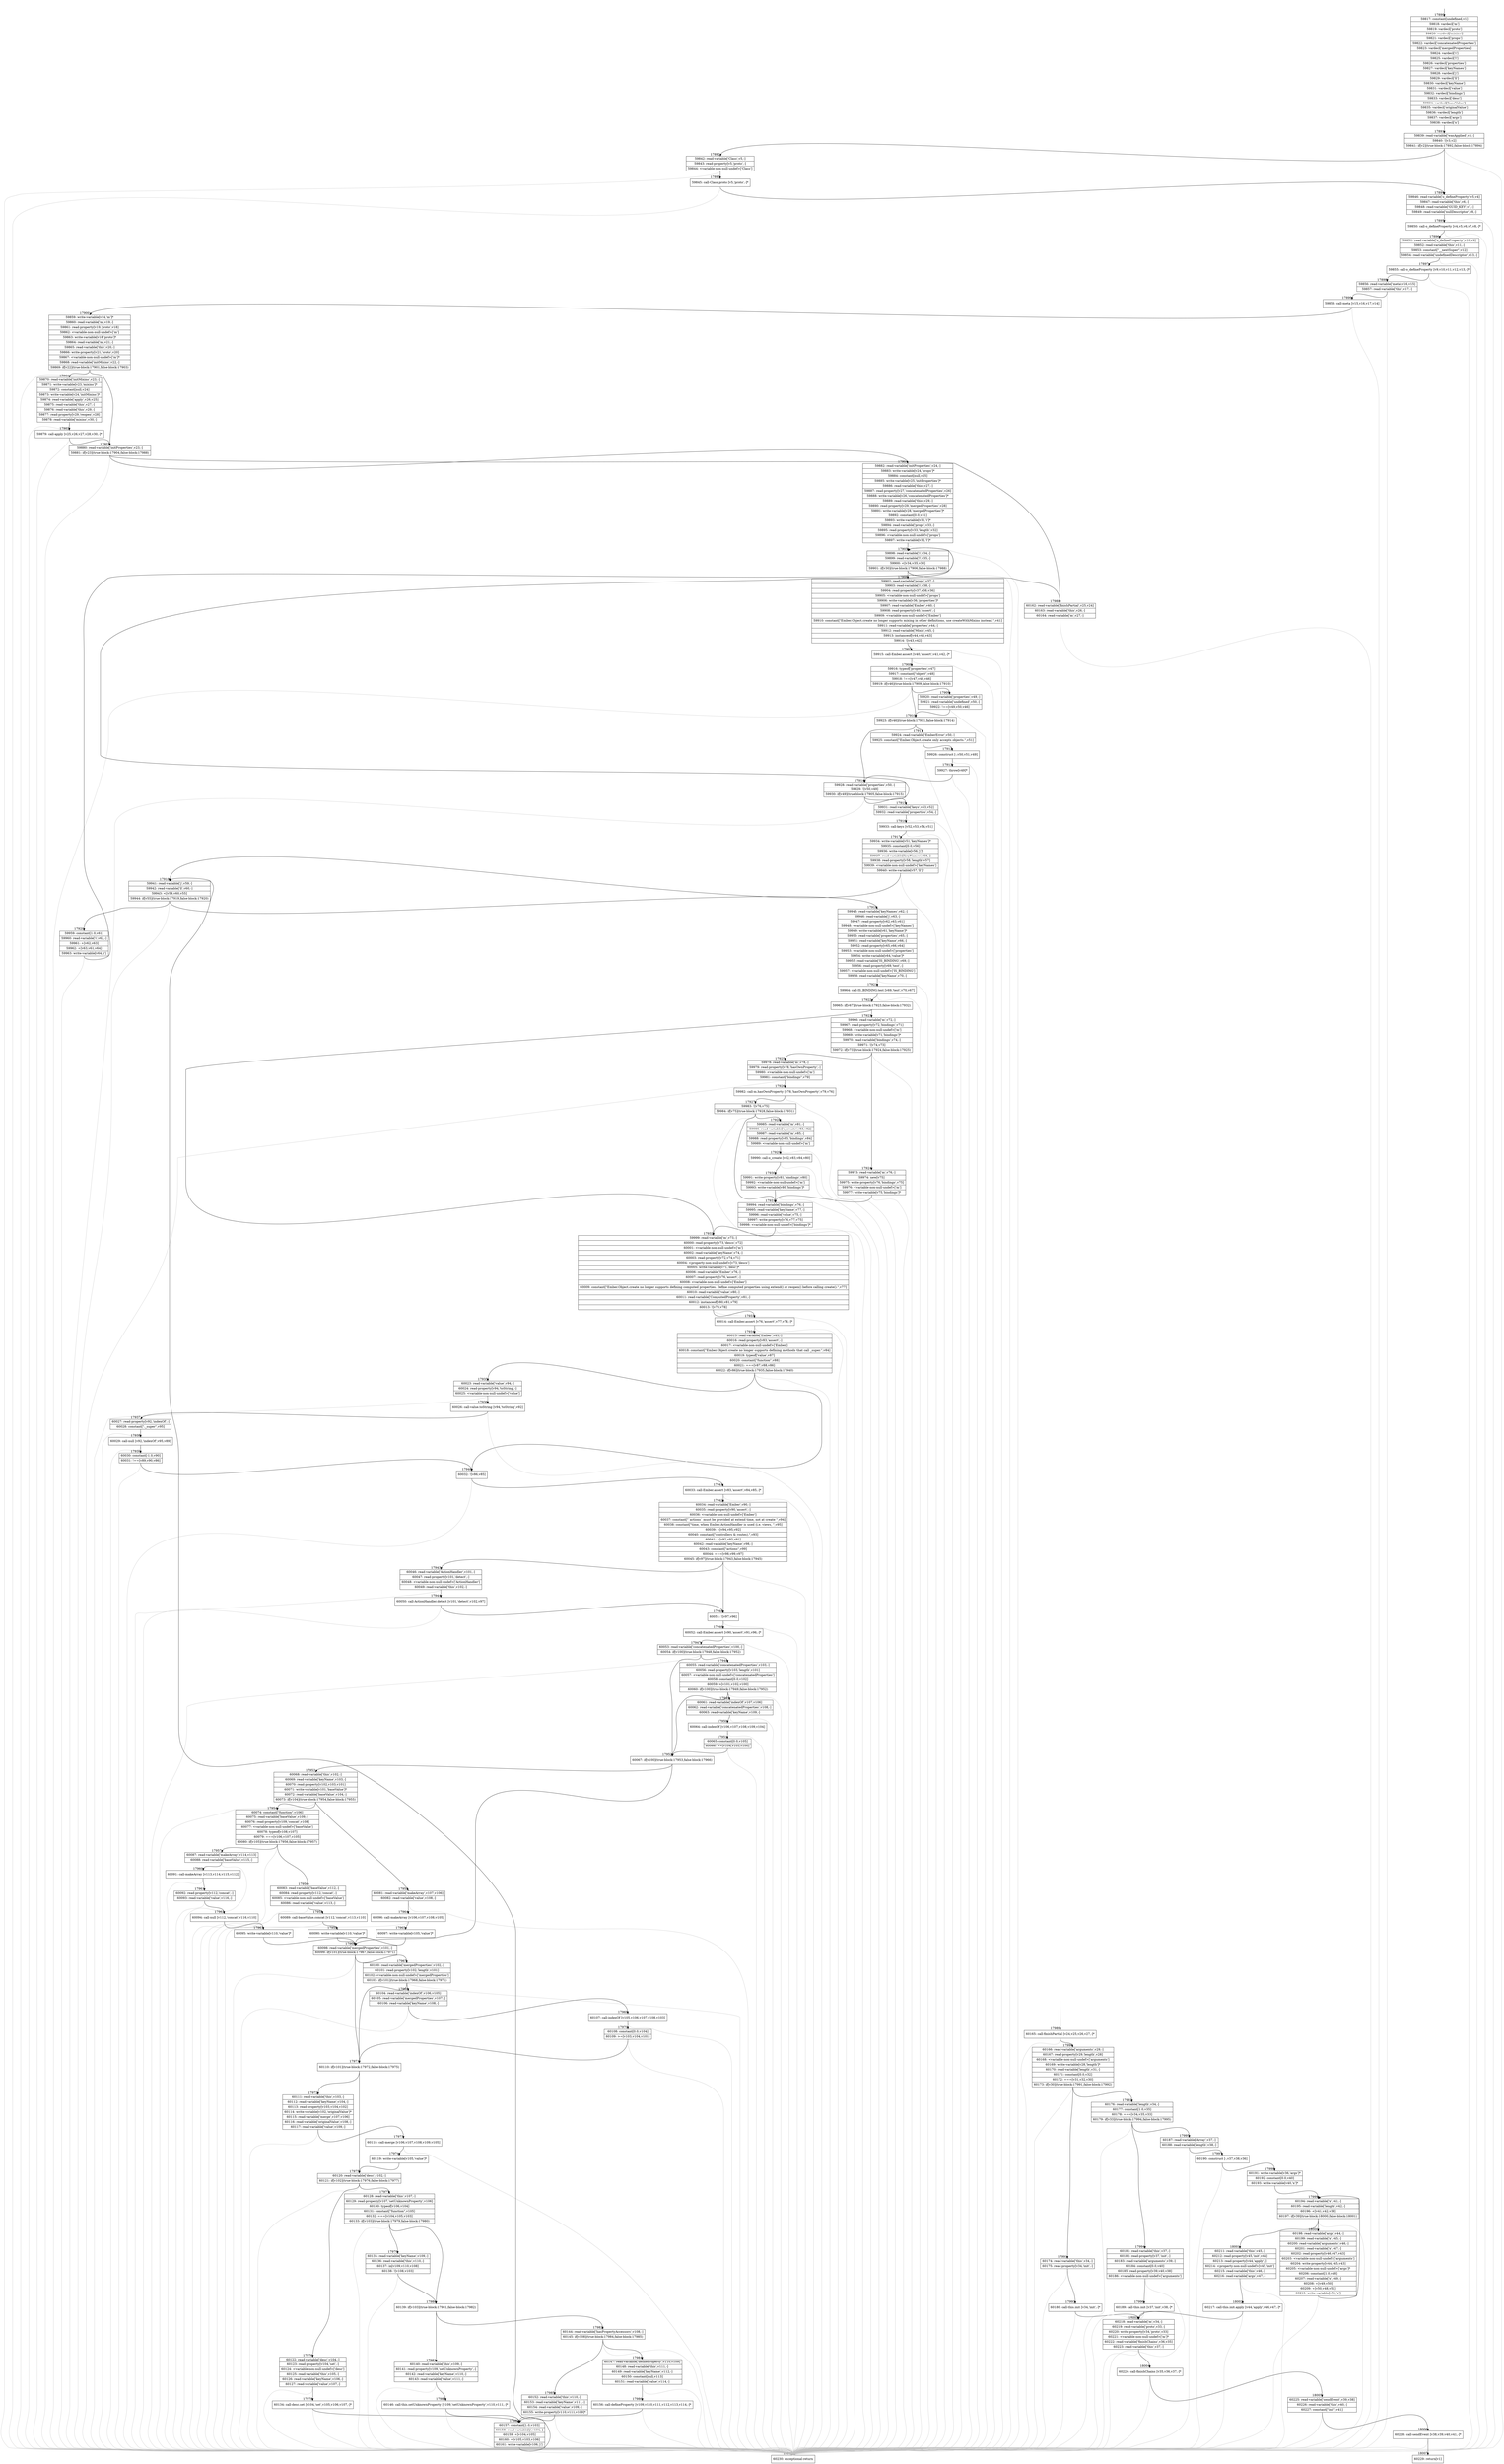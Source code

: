 digraph {
rankdir="TD"
BB_entry1545[shape=none,label=""];
BB_entry1545 -> BB17890 [tailport=s, headport=n, headlabel="    17890"]
BB17890 [shape=record label="{59817: constant[undefined,v1]|59818: vardecl['m']|59819: vardecl['proto']|59820: vardecl['mixins']|59821: vardecl['props']|59822: vardecl['concatenatedProperties']|59823: vardecl['mergedProperties']|59824: vardecl['i']|59825: vardecl['l']|59826: vardecl['properties']|59827: vardecl['keyNames']|59828: vardecl['j']|59829: vardecl['ll']|59830: vardecl['keyName']|59831: vardecl['value']|59832: vardecl['bindings']|59833: vardecl['desc']|59834: vardecl['baseValue']|59835: vardecl['originalValue']|59836: vardecl['length']|59837: vardecl['args']|59838: vardecl['x']}" ] 
BB17890 -> BB17891 [tailport=s, headport=n, headlabel="      17891"]
BB17891 [shape=record label="{59839: read-variable['wasApplied',v3,-]|59840: ![v3,v2]|59841: if[v2](true-block:17892,false-block:17894)}" ] 
BB17891 -> BB17892 [tailport=s, headport=n, headlabel="      17892"]
BB17891 -> BB17894 [tailport=s, headport=n, headlabel="      17894"]
BB17891 -> BB18008 [tailport=s, headport=n, color=gray, headlabel="      18008"]
BB17892 [shape=record label="{59842: read-variable['Class',v5,-]|59843: read-property[v5,'proto',-]|59844: \<variable-non-null-undef\>['Class']}" ] 
BB17892 -> BB17893 [tailport=s, headport=n, headlabel="      17893"]
BB17892 -> BB18008 [tailport=s, headport=n, color=gray]
BB17893 [shape=record label="{59845: call-Class.proto [v5,'proto',-]*}" ] 
BB17893 -> BB17894 [tailport=s, headport=n]
BB17893 -> BB18008 [tailport=s, headport=n, color=gray]
BB17894 [shape=record label="{59846: read-variable['o_defineProperty',v5,v4]|59847: read-variable['this',v6,-]|59848: read-variable['GUID_KEY',v7,-]|59849: read-variable['nullDescriptor',v8,-]}" ] 
BB17894 -> BB17895 [tailport=s, headport=n, headlabel="      17895"]
BB17894 -> BB18008 [tailport=s, headport=n, color=gray]
BB17895 [shape=record label="{59850: call-o_defineProperty [v4,v5,v6,v7,v8,-]*}" ] 
BB17895 -> BB17896 [tailport=s, headport=n, headlabel="      17896"]
BB17895 -> BB18008 [tailport=s, headport=n, color=gray]
BB17896 [shape=record label="{59851: read-variable['o_defineProperty',v10,v9]|59852: read-variable['this',v11,-]|59853: constant[\"__nextSuper\",v12]|59854: read-variable['undefinedDescriptor',v13,-]}" ] 
BB17896 -> BB17897 [tailport=s, headport=n, headlabel="      17897"]
BB17896 -> BB18008 [tailport=s, headport=n, color=gray]
BB17897 [shape=record label="{59855: call-o_defineProperty [v9,v10,v11,v12,v13,-]*}" ] 
BB17897 -> BB17898 [tailport=s, headport=n, headlabel="      17898"]
BB17897 -> BB18008 [tailport=s, headport=n, color=gray]
BB17898 [shape=record label="{59856: read-variable['meta',v16,v15]|59857: read-variable['this',v17,-]}" ] 
BB17898 -> BB17899 [tailport=s, headport=n, headlabel="      17899"]
BB17898 -> BB18008 [tailport=s, headport=n, color=gray]
BB17899 [shape=record label="{59858: call-meta [v15,v16,v17,v14]}" ] 
BB17899 -> BB17900 [tailport=s, headport=n, headlabel="      17900"]
BB17899 -> BB18008 [tailport=s, headport=n, color=gray]
BB17900 [shape=record label="{59859: write-variable[v14,'m']*|59860: read-variable['m',v19,-]|59861: read-property[v19,'proto',v18]|59862: \<variable-non-null-undef\>['m']|59863: write-variable[v18,'proto']*|59864: read-variable['m',v21,-]|59865: read-variable['this',v20,-]|59866: write-property[v21,'proto',v20]|59867: \<variable-non-null-undef\>['m']*|59868: read-variable['initMixins',v22,-]|59869: if[v22](true-block:17901,false-block:17903)}" ] 
BB17900 -> BB17901 [tailport=s, headport=n, headlabel="      17901"]
BB17900 -> BB17903 [tailport=s, headport=n, headlabel="      17903"]
BB17900 -> BB18008 [tailport=s, headport=n, color=gray]
BB17901 [shape=record label="{59870: read-variable['initMixins',v23,-]|59871: write-variable[v23,'mixins']*|59872: constant[null,v24]|59873: write-variable[v24,'initMixins']*|59874: read-variable['apply',v26,v25]|59875: read-variable['this',v27,-]|59876: read-variable['this',v29,-]|59877: read-property[v29,'reopen',v28]|59878: read-variable['mixins',v30,-]}" ] 
BB17901 -> BB17902 [tailport=s, headport=n, headlabel="      17902"]
BB17901 -> BB18008 [tailport=s, headport=n, color=gray]
BB17902 [shape=record label="{59879: call-apply [v25,v26,v27,v28,v30,-]*}" ] 
BB17902 -> BB17903 [tailport=s, headport=n]
BB17902 -> BB18008 [tailport=s, headport=n, color=gray]
BB17903 [shape=record label="{59880: read-variable['initProperties',v23,-]|59881: if[v23](true-block:17904,false-block:17988)}" ] 
BB17903 -> BB17904 [tailport=s, headport=n, headlabel="      17904"]
BB17903 -> BB17988 [tailport=s, headport=n, headlabel="      17988"]
BB17903 -> BB18008 [tailport=s, headport=n, color=gray]
BB17904 [shape=record label="{59882: read-variable['initProperties',v24,-]|59883: write-variable[v24,'props']*|59884: constant[null,v25]|59885: write-variable[v25,'initProperties']*|59886: read-variable['this',v27,-]|59887: read-property[v27,'concatenatedProperties',v26]|59888: write-variable[v26,'concatenatedProperties']*|59889: read-variable['this',v29,-]|59890: read-property[v29,'mergedProperties',v28]|59891: write-variable[v28,'mergedProperties']*|59892: constant[0.0,v31]|59893: write-variable[v31,'i']*|59894: read-variable['props',v33,-]|59895: read-property[v33,'length',v32]|59896: \<variable-non-null-undef\>['props']|59897: write-variable[v32,'l']*}" ] 
BB17904 -> BB17905 [tailport=s, headport=n, headlabel="      17905"]
BB17904 -> BB18008 [tailport=s, headport=n, color=gray]
BB17905 [shape=record label="{59898: read-variable['i',v34,-]|59899: read-variable['l',v35,-]|59900: \<[v34,v35,v30]|59901: if[v30](true-block:17906,false-block:17988)}" ] 
BB17905 -> BB17906 [tailport=s, headport=n, headlabel="      17906"]
BB17905 -> BB17988 [tailport=s, headport=n]
BB17905 -> BB18008 [tailport=s, headport=n, color=gray]
BB17906 [shape=record label="{59902: read-variable['props',v37,-]|59903: read-variable['i',v38,-]|59904: read-property[v37,v38,v36]|59905: \<variable-non-null-undef\>['props']|59906: write-variable[v36,'properties']*|59907: read-variable['Ember',v40,-]|59908: read-property[v40,'assert',-]|59909: \<variable-non-null-undef\>['Ember']|59910: constant[\"Ember.Object.create no longer supports mixing in other definitions, use createWithMixins instead.\",v41]|59911: read-variable['properties',v44,-]|59912: read-variable['Mixin',v45,-]|59913: instanceof[v44,v45,v43]|59914: ![v43,v42]}" ] 
BB17906 -> BB17907 [tailport=s, headport=n, headlabel="      17907"]
BB17906 -> BB18008 [tailport=s, headport=n, color=gray]
BB17907 [shape=record label="{59915: call-Ember.assert [v40,'assert',v41,v42,-]*}" ] 
BB17907 -> BB17908 [tailport=s, headport=n, headlabel="      17908"]
BB17907 -> BB18008 [tailport=s, headport=n, color=gray]
BB17908 [shape=record label="{59916: typeof['properties',v47]|59917: constant[\"object\",v48]|59918: !==[v47,v48,v46]|59919: if[v46](true-block:17909,false-block:17910)}" ] 
BB17908 -> BB17910 [tailport=s, headport=n, headlabel="      17910"]
BB17908 -> BB17909 [tailport=s, headport=n, headlabel="      17909"]
BB17908 -> BB18008 [tailport=s, headport=n, color=gray]
BB17909 [shape=record label="{59920: read-variable['properties',v49,-]|59921: read-variable['undefined',v50,-]|59922: !==[v49,v50,v46]}" ] 
BB17909 -> BB17910 [tailport=s, headport=n]
BB17909 -> BB18008 [tailport=s, headport=n, color=gray]
BB17910 [shape=record label="{59923: if[v46](true-block:17911,false-block:17914)}" ] 
BB17910 -> BB17911 [tailport=s, headport=n, headlabel="      17911"]
BB17910 -> BB17914 [tailport=s, headport=n, headlabel="      17914"]
BB17911 [shape=record label="{59924: read-variable['EmberError',v50,-]|59925: constant[\"Ember.Object.create only accepts objects.\",v51]}" ] 
BB17911 -> BB17912 [tailport=s, headport=n, headlabel="      17912"]
BB17911 -> BB18008 [tailport=s, headport=n, color=gray]
BB17912 [shape=record label="{59926: construct [-,v50,v51,v49]}" ] 
BB17912 -> BB17913 [tailport=s, headport=n, headlabel="      17913"]
BB17912 -> BB18008 [tailport=s, headport=n, color=gray]
BB17913 [shape=record label="{59927: throw[v49]*}" ] 
BB17913 -> BB17914 [tailport=s, headport=n]
BB17913 -> BB18008 [tailport=s, headport=n, color=gray]
BB17914 [shape=record label="{59928: read-variable['properties',v50,-]|59929: ![v50,v49]|59930: if[v49](true-block:17905,false-block:17915)}" ] 
BB17914 -> BB17905 [tailport=s, headport=n]
BB17914 -> BB17915 [tailport=s, headport=n, headlabel="      17915"]
BB17914 -> BB18008 [tailport=s, headport=n, color=gray]
BB17915 [shape=record label="{59931: read-variable['keys',v53,v52]|59932: read-variable['properties',v54,-]}" ] 
BB17915 -> BB17916 [tailport=s, headport=n, headlabel="      17916"]
BB17915 -> BB18008 [tailport=s, headport=n, color=gray]
BB17916 [shape=record label="{59933: call-keys [v52,v53,v54,v51]}" ] 
BB17916 -> BB17917 [tailport=s, headport=n, headlabel="      17917"]
BB17916 -> BB18008 [tailport=s, headport=n, color=gray]
BB17917 [shape=record label="{59934: write-variable[v51,'keyNames']*|59935: constant[0.0,v56]|59936: write-variable[v56,'j']*|59937: read-variable['keyNames',v58,-]|59938: read-property[v58,'length',v57]|59939: \<variable-non-null-undef\>['keyNames']|59940: write-variable[v57,'ll']*}" ] 
BB17917 -> BB17918 [tailport=s, headport=n, headlabel="      17918"]
BB17917 -> BB18008 [tailport=s, headport=n, color=gray]
BB17918 [shape=record label="{59941: read-variable['j',v59,-]|59942: read-variable['ll',v60,-]|59943: \<[v59,v60,v55]|59944: if[v55](true-block:17919,false-block:17920)}" ] 
BB17918 -> BB17919 [tailport=s, headport=n, headlabel="      17919"]
BB17918 -> BB17920 [tailport=s, headport=n, headlabel="      17920"]
BB17918 -> BB18008 [tailport=s, headport=n, color=gray]
BB17919 [shape=record label="{59945: read-variable['keyNames',v62,-]|59946: read-variable['j',v63,-]|59947: read-property[v62,v63,v61]|59948: \<variable-non-null-undef\>['keyNames']|59949: write-variable[v61,'keyName']*|59950: read-variable['properties',v65,-]|59951: read-variable['keyName',v66,-]|59952: read-property[v65,v66,v64]|59953: \<variable-non-null-undef\>['properties']|59954: write-variable[v64,'value']*|59955: read-variable['IS_BINDING',v69,-]|59956: read-property[v69,'test',-]|59957: \<variable-non-null-undef\>['IS_BINDING']|59958: read-variable['keyName',v70,-]}" ] 
BB17919 -> BB17921 [tailport=s, headport=n, headlabel="      17921"]
BB17919 -> BB18008 [tailport=s, headport=n, color=gray]
BB17920 [shape=record label="{59959: constant[1.0,v61]|59960: read-variable['i',v62,-]|59961: +[v62,v63]|59962: +[v63,v61,v64]|59963: write-variable[v64,'i']}" ] 
BB17920 -> BB17905 [tailport=s, headport=n]
BB17920 -> BB18008 [tailport=s, headport=n, color=gray]
BB17921 [shape=record label="{59964: call-IS_BINDING.test [v69,'test',v70,v67]}" ] 
BB17921 -> BB17922 [tailport=s, headport=n, headlabel="      17922"]
BB17921 -> BB18008 [tailport=s, headport=n, color=gray]
BB17922 [shape=record label="{59965: if[v67](true-block:17923,false-block:17932)}" ] 
BB17922 -> BB17923 [tailport=s, headport=n, headlabel="      17923"]
BB17922 -> BB17932 [tailport=s, headport=n, headlabel="      17932"]
BB17923 [shape=record label="{59966: read-variable['m',v72,-]|59967: read-property[v72,'bindings',v71]|59968: \<variable-non-null-undef\>['m']|59969: write-variable[v71,'bindings']*|59970: read-variable['bindings',v74,-]|59971: ![v74,v73]|59972: if[v73](true-block:17924,false-block:17925)}" ] 
BB17923 -> BB17924 [tailport=s, headport=n, headlabel="      17924"]
BB17923 -> BB17925 [tailport=s, headport=n, headlabel="      17925"]
BB17923 -> BB18008 [tailport=s, headport=n, color=gray]
BB17924 [shape=record label="{59973: read-variable['m',v76,-]|59974: new[v75]|59975: write-property[v76,'bindings',v75]|59976: \<variable-non-null-undef\>['m']|59977: write-variable[v75,'bindings']*}" ] 
BB17924 -> BB17931 [tailport=s, headport=n, headlabel="      17931"]
BB17924 -> BB18008 [tailport=s, headport=n, color=gray]
BB17925 [shape=record label="{59978: read-variable['m',v78,-]|59979: read-property[v78,'hasOwnProperty',-]|59980: \<variable-non-null-undef\>['m']|59981: constant[\"bindings\",v79]}" ] 
BB17925 -> BB17926 [tailport=s, headport=n, headlabel="      17926"]
BB17925 -> BB18008 [tailport=s, headport=n, color=gray]
BB17926 [shape=record label="{59982: call-m.hasOwnProperty [v78,'hasOwnProperty',v79,v76]}" ] 
BB17926 -> BB17927 [tailport=s, headport=n, headlabel="      17927"]
BB17926 -> BB18008 [tailport=s, headport=n, color=gray]
BB17927 [shape=record label="{59983: ![v76,v75]|59984: if[v75](true-block:17928,false-block:17931)}" ] 
BB17927 -> BB17928 [tailport=s, headport=n, headlabel="      17928"]
BB17927 -> BB17931 [tailport=s, headport=n]
BB17927 -> BB18008 [tailport=s, headport=n, color=gray]
BB17928 [shape=record label="{59985: read-variable['m',v81,-]|59986: read-variable['o_create',v83,v82]|59987: read-variable['m',v85,-]|59988: read-property[v85,'bindings',v84]|59989: \<variable-non-null-undef\>['m']}" ] 
BB17928 -> BB17929 [tailport=s, headport=n, headlabel="      17929"]
BB17928 -> BB18008 [tailport=s, headport=n, color=gray]
BB17929 [shape=record label="{59990: call-o_create [v82,v83,v84,v80]}" ] 
BB17929 -> BB17930 [tailport=s, headport=n, headlabel="      17930"]
BB17929 -> BB18008 [tailport=s, headport=n, color=gray]
BB17930 [shape=record label="{59991: write-property[v81,'bindings',v80]|59992: \<variable-non-null-undef\>['m']|59993: write-variable[v80,'bindings']*}" ] 
BB17930 -> BB17931 [tailport=s, headport=n]
BB17930 -> BB18008 [tailport=s, headport=n, color=gray]
BB17931 [shape=record label="{59994: read-variable['bindings',v76,-]|59995: read-variable['keyName',v77,-]|59996: read-variable['value',v75,-]|59997: write-property[v76,v77,v75]|59998: \<variable-non-null-undef\>['bindings']*}" ] 
BB17931 -> BB17932 [tailport=s, headport=n]
BB17931 -> BB18008 [tailport=s, headport=n, color=gray]
BB17932 [shape=record label="{59999: read-variable['m',v73,-]|60000: read-property[v73,'descs',v72]|60001: \<variable-non-null-undef\>['m']|60002: read-variable['keyName',v74,-]|60003: read-property[v72,v74,v71]|60004: \<property-non-null-undef\>[v73,'descs']|60005: write-variable[v71,'desc']*|60006: read-variable['Ember',v76,-]|60007: read-property[v76,'assert',-]|60008: \<variable-non-null-undef\>['Ember']|60009: constant[\"Ember.Object.create no longer supports defining computed properties. Define computed properties using extend() or reopen() before calling create().\",v77]|60010: read-variable['value',v80,-]|60011: read-variable['ComputedProperty',v81,-]|60012: instanceof[v80,v81,v79]|60013: ![v79,v78]}" ] 
BB17932 -> BB17933 [tailport=s, headport=n, headlabel="      17933"]
BB17932 -> BB18008 [tailport=s, headport=n, color=gray]
BB17933 [shape=record label="{60014: call-Ember.assert [v76,'assert',v77,v78,-]*}" ] 
BB17933 -> BB17934 [tailport=s, headport=n, headlabel="      17934"]
BB17933 -> BB18008 [tailport=s, headport=n, color=gray]
BB17934 [shape=record label="{60015: read-variable['Ember',v83,-]|60016: read-property[v83,'assert',-]|60017: \<variable-non-null-undef\>['Ember']|60018: constant[\"Ember.Object.create no longer supports defining methods that call _super.\",v84]|60019: typeof['value',v87]|60020: constant[\"function\",v88]|60021: ===[v87,v88,v86]|60022: if[v86](true-block:17935,false-block:17940)}" ] 
BB17934 -> BB17940 [tailport=s, headport=n, headlabel="      17940"]
BB17934 -> BB17935 [tailport=s, headport=n, headlabel="      17935"]
BB17934 -> BB18008 [tailport=s, headport=n, color=gray]
BB17935 [shape=record label="{60023: read-variable['value',v94,-]|60024: read-property[v94,'toString',-]|60025: \<variable-non-null-undef\>['value']}" ] 
BB17935 -> BB17936 [tailport=s, headport=n, headlabel="      17936"]
BB17935 -> BB18008 [tailport=s, headport=n, color=gray]
BB17936 [shape=record label="{60026: call-value.toString [v94,'toString',v92]}" ] 
BB17936 -> BB17937 [tailport=s, headport=n, headlabel="      17937"]
BB17936 -> BB18008 [tailport=s, headport=n, color=gray]
BB17937 [shape=record label="{60027: read-property[v92,'indexOf',-]|60028: constant[\"._super\",v95]}" ] 
BB17937 -> BB17938 [tailport=s, headport=n, headlabel="      17938"]
BB17937 -> BB18008 [tailport=s, headport=n, color=gray]
BB17938 [shape=record label="{60029: call-null [v92,'indexOf',v95,v89]}" ] 
BB17938 -> BB17939 [tailport=s, headport=n, headlabel="      17939"]
BB17938 -> BB18008 [tailport=s, headport=n, color=gray]
BB17939 [shape=record label="{60030: constant[-1.0,v90]|60031: !==[v89,v90,v86]}" ] 
BB17939 -> BB17940 [tailport=s, headport=n]
BB17939 -> BB18008 [tailport=s, headport=n, color=gray]
BB17940 [shape=record label="{60032: ![v86,v85]}" ] 
BB17940 -> BB17941 [tailport=s, headport=n, headlabel="      17941"]
BB17940 -> BB18008 [tailport=s, headport=n, color=gray]
BB17941 [shape=record label="{60033: call-Ember.assert [v83,'assert',v84,v85,-]*}" ] 
BB17941 -> BB17942 [tailport=s, headport=n, headlabel="      17942"]
BB17941 -> BB18008 [tailport=s, headport=n, color=gray]
BB17942 [shape=record label="{60034: read-variable['Ember',v90,-]|60035: read-property[v90,'assert',-]|60036: \<variable-non-null-undef\>['Ember']|60037: constant[\"`actions` must be provided at extend time, not at create \",v94]|60038: constant[\"time, when Ember.ActionHandler is used (i.e. views, \",v95]|60039: +[v94,v95,v92]|60040: constant[\"controllers & routes).\",v93]|60041: +[v92,v93,v91]|60042: read-variable['keyName',v98,-]|60043: constant[\"actions\",v99]|60044: ===[v98,v99,v97]|60045: if[v97](true-block:17943,false-block:17945)}" ] 
BB17942 -> BB17945 [tailport=s, headport=n, headlabel="      17945"]
BB17942 -> BB17943 [tailport=s, headport=n, headlabel="      17943"]
BB17942 -> BB18008 [tailport=s, headport=n, color=gray]
BB17943 [shape=record label="{60046: read-variable['ActionHandler',v101,-]|60047: read-property[v101,'detect',-]|60048: \<variable-non-null-undef\>['ActionHandler']|60049: read-variable['this',v102,-]}" ] 
BB17943 -> BB17944 [tailport=s, headport=n, headlabel="      17944"]
BB17943 -> BB18008 [tailport=s, headport=n, color=gray]
BB17944 [shape=record label="{60050: call-ActionHandler.detect [v101,'detect',v102,v97]}" ] 
BB17944 -> BB17945 [tailport=s, headport=n]
BB17944 -> BB18008 [tailport=s, headport=n, color=gray]
BB17945 [shape=record label="{60051: ![v97,v96]}" ] 
BB17945 -> BB17946 [tailport=s, headport=n, headlabel="      17946"]
BB17945 -> BB18008 [tailport=s, headport=n, color=gray]
BB17946 [shape=record label="{60052: call-Ember.assert [v90,'assert',v91,v96,-]*}" ] 
BB17946 -> BB17947 [tailport=s, headport=n, headlabel="      17947"]
BB17946 -> BB18008 [tailport=s, headport=n, color=gray]
BB17947 [shape=record label="{60053: read-variable['concatenatedProperties',v100,-]|60054: if[v100](true-block:17948,false-block:17952)}" ] 
BB17947 -> BB17952 [tailport=s, headport=n, headlabel="      17952"]
BB17947 -> BB17948 [tailport=s, headport=n, headlabel="      17948"]
BB17947 -> BB18008 [tailport=s, headport=n, color=gray]
BB17948 [shape=record label="{60055: read-variable['concatenatedProperties',v103,-]|60056: read-property[v103,'length',v101]|60057: \<variable-non-null-undef\>['concatenatedProperties']|60058: constant[0.0,v102]|60059: \>[v101,v102,v100]|60060: if[v100](true-block:17949,false-block:17952)}" ] 
BB17948 -> BB17952 [tailport=s, headport=n]
BB17948 -> BB17949 [tailport=s, headport=n, headlabel="      17949"]
BB17948 -> BB18008 [tailport=s, headport=n, color=gray]
BB17949 [shape=record label="{60061: read-variable['indexOf',v107,v106]|60062: read-variable['concatenatedProperties',v108,-]|60063: read-variable['keyName',v109,-]}" ] 
BB17949 -> BB17950 [tailport=s, headport=n, headlabel="      17950"]
BB17949 -> BB18008 [tailport=s, headport=n, color=gray]
BB17950 [shape=record label="{60064: call-indexOf [v106,v107,v108,v109,v104]}" ] 
BB17950 -> BB17951 [tailport=s, headport=n, headlabel="      17951"]
BB17950 -> BB18008 [tailport=s, headport=n, color=gray]
BB17951 [shape=record label="{60065: constant[0.0,v105]|60066: \>=[v104,v105,v100]}" ] 
BB17951 -> BB17952 [tailport=s, headport=n]
BB17951 -> BB18008 [tailport=s, headport=n, color=gray]
BB17952 [shape=record label="{60067: if[v100](true-block:17953,false-block:17966)}" ] 
BB17952 -> BB17953 [tailport=s, headport=n, headlabel="      17953"]
BB17952 -> BB17966 [tailport=s, headport=n, headlabel="      17966"]
BB17953 [shape=record label="{60068: read-variable['this',v102,-]|60069: read-variable['keyName',v103,-]|60070: read-property[v102,v103,v101]|60071: write-variable[v101,'baseValue']*|60072: read-variable['baseValue',v104,-]|60073: if[v104](true-block:17954,false-block:17955)}" ] 
BB17953 -> BB17954 [tailport=s, headport=n, headlabel="      17954"]
BB17953 -> BB17955 [tailport=s, headport=n, headlabel="      17955"]
BB17953 -> BB18008 [tailport=s, headport=n, color=gray]
BB17954 [shape=record label="{60074: constant[\"function\",v106]|60075: read-variable['baseValue',v109,-]|60076: read-property[v109,'concat',v108]|60077: \<variable-non-null-undef\>['baseValue']|60078: typeof[v108,v107]|60079: ===[v106,v107,v105]|60080: if[v105](true-block:17956,false-block:17957)}" ] 
BB17954 -> BB17956 [tailport=s, headport=n, headlabel="      17956"]
BB17954 -> BB17957 [tailport=s, headport=n, headlabel="      17957"]
BB17954 -> BB18008 [tailport=s, headport=n, color=gray]
BB17955 [shape=record label="{60081: read-variable['makeArray',v107,v106]|60082: read-variable['value',v108,-]}" ] 
BB17955 -> BB17964 [tailport=s, headport=n, headlabel="      17964"]
BB17955 -> BB18008 [tailport=s, headport=n, color=gray]
BB17956 [shape=record label="{60083: read-variable['baseValue',v112,-]|60084: read-property[v112,'concat',-]|60085: \<variable-non-null-undef\>['baseValue']|60086: read-variable['value',v113,-]}" ] 
BB17956 -> BB17958 [tailport=s, headport=n, headlabel="      17958"]
BB17956 -> BB18008 [tailport=s, headport=n, color=gray]
BB17957 [shape=record label="{60087: read-variable['makeArray',v114,v113]|60088: read-variable['baseValue',v115,-]}" ] 
BB17957 -> BB17960 [tailport=s, headport=n, headlabel="      17960"]
BB17957 -> BB18008 [tailport=s, headport=n, color=gray]
BB17958 [shape=record label="{60089: call-baseValue.concat [v112,'concat',v113,v110]}" ] 
BB17958 -> BB17959 [tailport=s, headport=n, headlabel="      17959"]
BB17958 -> BB18008 [tailport=s, headport=n, color=gray]
BB17959 [shape=record label="{60090: write-variable[v110,'value']*}" ] 
BB17959 -> BB17966 [tailport=s, headport=n]
BB17960 [shape=record label="{60091: call-makeArray [v113,v114,v115,v112]}" ] 
BB17960 -> BB17961 [tailport=s, headport=n, headlabel="      17961"]
BB17960 -> BB18008 [tailport=s, headport=n, color=gray]
BB17961 [shape=record label="{60092: read-property[v112,'concat',-]|60093: read-variable['value',v116,-]}" ] 
BB17961 -> BB17962 [tailport=s, headport=n, headlabel="      17962"]
BB17961 -> BB18008 [tailport=s, headport=n, color=gray]
BB17962 [shape=record label="{60094: call-null [v112,'concat',v116,v110]}" ] 
BB17962 -> BB17963 [tailport=s, headport=n, headlabel="      17963"]
BB17962 -> BB18008 [tailport=s, headport=n, color=gray]
BB17963 [shape=record label="{60095: write-variable[v110,'value']*}" ] 
BB17963 -> BB17966 [tailport=s, headport=n]
BB17964 [shape=record label="{60096: call-makeArray [v106,v107,v108,v105]}" ] 
BB17964 -> BB17965 [tailport=s, headport=n, headlabel="      17965"]
BB17964 -> BB18008 [tailport=s, headport=n, color=gray]
BB17965 [shape=record label="{60097: write-variable[v105,'value']*}" ] 
BB17965 -> BB17966 [tailport=s, headport=n]
BB17966 [shape=record label="{60098: read-variable['mergedProperties',v101,-]|60099: if[v101](true-block:17967,false-block:17971)}" ] 
BB17966 -> BB17971 [tailport=s, headport=n, headlabel="      17971"]
BB17966 -> BB17967 [tailport=s, headport=n, headlabel="      17967"]
BB17966 -> BB18008 [tailport=s, headport=n, color=gray]
BB17967 [shape=record label="{60100: read-variable['mergedProperties',v102,-]|60101: read-property[v102,'length',v101]|60102: \<variable-non-null-undef\>['mergedProperties']|60103: if[v101](true-block:17968,false-block:17971)}" ] 
BB17967 -> BB17971 [tailport=s, headport=n]
BB17967 -> BB17968 [tailport=s, headport=n, headlabel="      17968"]
BB17967 -> BB18008 [tailport=s, headport=n, color=gray]
BB17968 [shape=record label="{60104: read-variable['indexOf',v106,v105]|60105: read-variable['mergedProperties',v107,-]|60106: read-variable['keyName',v108,-]}" ] 
BB17968 -> BB17969 [tailport=s, headport=n, headlabel="      17969"]
BB17968 -> BB18008 [tailport=s, headport=n, color=gray]
BB17969 [shape=record label="{60107: call-indexOf [v105,v106,v107,v108,v103]}" ] 
BB17969 -> BB17970 [tailport=s, headport=n, headlabel="      17970"]
BB17969 -> BB18008 [tailport=s, headport=n, color=gray]
BB17970 [shape=record label="{60108: constant[0.0,v104]|60109: \>=[v103,v104,v101]}" ] 
BB17970 -> BB17971 [tailport=s, headport=n]
BB17970 -> BB18008 [tailport=s, headport=n, color=gray]
BB17971 [shape=record label="{60110: if[v101](true-block:17972,false-block:17975)}" ] 
BB17971 -> BB17972 [tailport=s, headport=n, headlabel="      17972"]
BB17971 -> BB17975 [tailport=s, headport=n, headlabel="      17975"]
BB17972 [shape=record label="{60111: read-variable['this',v103,-]|60112: read-variable['keyName',v104,-]|60113: read-property[v103,v104,v102]|60114: write-variable[v102,'originalValue']*|60115: read-variable['merge',v107,v106]|60116: read-variable['originalValue',v108,-]|60117: read-variable['value',v109,-]}" ] 
BB17972 -> BB17973 [tailport=s, headport=n, headlabel="      17973"]
BB17972 -> BB18008 [tailport=s, headport=n, color=gray]
BB17973 [shape=record label="{60118: call-merge [v106,v107,v108,v109,v105]}" ] 
BB17973 -> BB17974 [tailport=s, headport=n, headlabel="      17974"]
BB17973 -> BB18008 [tailport=s, headport=n, color=gray]
BB17974 [shape=record label="{60119: write-variable[v105,'value']*}" ] 
BB17974 -> BB17975 [tailport=s, headport=n]
BB17975 [shape=record label="{60120: read-variable['desc',v102,-]|60121: if[v102](true-block:17976,false-block:17977)}" ] 
BB17975 -> BB17976 [tailport=s, headport=n, headlabel="      17976"]
BB17975 -> BB17977 [tailport=s, headport=n, headlabel="      17977"]
BB17975 -> BB18008 [tailport=s, headport=n, color=gray]
BB17976 [shape=record label="{60122: read-variable['desc',v104,-]|60123: read-property[v104,'set',-]|60124: \<variable-non-null-undef\>['desc']|60125: read-variable['this',v105,-]|60126: read-variable['keyName',v106,-]|60127: read-variable['value',v107,-]}" ] 
BB17976 -> BB17978 [tailport=s, headport=n, headlabel="      17978"]
BB17976 -> BB18008 [tailport=s, headport=n, color=gray]
BB17977 [shape=record label="{60128: read-variable['this',v107,-]|60129: read-property[v107,'setUnknownProperty',v106]|60130: typeof[v106,v104]|60131: constant[\"function\",v105]|60132: ===[v104,v105,v103]|60133: if[v103](true-block:17979,false-block:17980)}" ] 
BB17977 -> BB17980 [tailport=s, headport=n, headlabel="      17980"]
BB17977 -> BB17979 [tailport=s, headport=n, headlabel="      17979"]
BB17977 -> BB18008 [tailport=s, headport=n, color=gray]
BB17978 [shape=record label="{60134: call-desc.set [v104,'set',v105,v106,v107,-]*}" ] 
BB17978 -> BB17987 [tailport=s, headport=n, headlabel="      17987"]
BB17978 -> BB18008 [tailport=s, headport=n, color=gray]
BB17979 [shape=record label="{60135: read-variable['keyName',v109,-]|60136: read-variable['this',v110,-]|60137: in[v109,v110,v108]|60138: ![v108,v103]}" ] 
BB17979 -> BB17980 [tailport=s, headport=n]
BB17979 -> BB18008 [tailport=s, headport=n, color=gray]
BB17980 [shape=record label="{60139: if[v103](true-block:17981,false-block:17982)}" ] 
BB17980 -> BB17981 [tailport=s, headport=n, headlabel="      17981"]
BB17980 -> BB17982 [tailport=s, headport=n, headlabel="      17982"]
BB17981 [shape=record label="{60140: read-variable['this',v109,-]|60141: read-property[v109,'setUnknownProperty',-]|60142: read-variable['keyName',v110,-]|60143: read-variable['value',v111,-]}" ] 
BB17981 -> BB17983 [tailport=s, headport=n, headlabel="      17983"]
BB17981 -> BB18008 [tailport=s, headport=n, color=gray]
BB17982 [shape=record label="{60144: read-variable['hasPropertyAccessors',v108,-]|60145: if[v108](true-block:17984,false-block:17985)}" ] 
BB17982 -> BB17984 [tailport=s, headport=n, headlabel="      17984"]
BB17982 -> BB17985 [tailport=s, headport=n, headlabel="      17985"]
BB17982 -> BB18008 [tailport=s, headport=n, color=gray]
BB17983 [shape=record label="{60146: call-this.setUnknownProperty [v109,'setUnknownProperty',v110,v111,-]*}" ] 
BB17983 -> BB17987 [tailport=s, headport=n]
BB17983 -> BB18008 [tailport=s, headport=n, color=gray]
BB17984 [shape=record label="{60147: read-variable['defineProperty',v110,v109]|60148: read-variable['this',v111,-]|60149: read-variable['keyName',v112,-]|60150: constant[null,v113]|60151: read-variable['value',v114,-]}" ] 
BB17984 -> BB17986 [tailport=s, headport=n, headlabel="      17986"]
BB17984 -> BB18008 [tailport=s, headport=n, color=gray]
BB17985 [shape=record label="{60152: read-variable['this',v110,-]|60153: read-variable['keyName',v111,-]|60154: read-variable['value',v109,-]|60155: write-property[v110,v111,v109]*}" ] 
BB17985 -> BB17987 [tailport=s, headport=n]
BB17985 -> BB18008 [tailport=s, headport=n, color=gray]
BB17986 [shape=record label="{60156: call-defineProperty [v109,v110,v111,v112,v113,v114,-]*}" ] 
BB17986 -> BB17987 [tailport=s, headport=n]
BB17986 -> BB18008 [tailport=s, headport=n, color=gray]
BB17987 [shape=record label="{60157: constant[1.0,v103]|60158: read-variable['j',v104,-]|60159: +[v104,v105]|60160: +[v105,v103,v106]|60161: write-variable[v106,'j']}" ] 
BB17987 -> BB17918 [tailport=s, headport=n]
BB17987 -> BB18008 [tailport=s, headport=n, color=gray]
BB17988 [shape=record label="{60162: read-variable['finishPartial',v25,v24]|60163: read-variable['this',v26,-]|60164: read-variable['m',v27,-]}" ] 
BB17988 -> BB17989 [tailport=s, headport=n, headlabel="      17989"]
BB17988 -> BB18008 [tailport=s, headport=n, color=gray]
BB17989 [shape=record label="{60165: call-finishPartial [v24,v25,v26,v27,-]*}" ] 
BB17989 -> BB17990 [tailport=s, headport=n, headlabel="      17990"]
BB17989 -> BB18008 [tailport=s, headport=n, color=gray]
BB17990 [shape=record label="{60166: read-variable['arguments',v29,-]|60167: read-property[v29,'length',v28]|60168: \<variable-non-null-undef\>['arguments']|60169: write-variable[v28,'length']*|60170: read-variable['length',v31,-]|60171: constant[0.0,v32]|60172: ===[v31,v32,v30]|60173: if[v30](true-block:17991,false-block:17992)}" ] 
BB17990 -> BB17991 [tailport=s, headport=n, headlabel="      17991"]
BB17990 -> BB17992 [tailport=s, headport=n, headlabel="      17992"]
BB17990 -> BB18008 [tailport=s, headport=n, color=gray]
BB17991 [shape=record label="{60174: read-variable['this',v34,-]|60175: read-property[v34,'init',-]}" ] 
BB17991 -> BB17993 [tailport=s, headport=n, headlabel="      17993"]
BB17991 -> BB18008 [tailport=s, headport=n, color=gray]
BB17992 [shape=record label="{60176: read-variable['length',v34,-]|60177: constant[1.0,v35]|60178: ===[v34,v35,v33]|60179: if[v33](true-block:17994,false-block:17995)}" ] 
BB17992 -> BB17994 [tailport=s, headport=n, headlabel="      17994"]
BB17992 -> BB17995 [tailport=s, headport=n, headlabel="      17995"]
BB17992 -> BB18008 [tailport=s, headport=n, color=gray]
BB17993 [shape=record label="{60180: call-this.init [v34,'init',-]*}" ] 
BB17993 -> BB18003 [tailport=s, headport=n, headlabel="      18003"]
BB17993 -> BB18008 [tailport=s, headport=n, color=gray]
BB17994 [shape=record label="{60181: read-variable['this',v37,-]|60182: read-property[v37,'init',-]|60183: read-variable['arguments',v39,-]|60184: constant[0.0,v40]|60185: read-property[v39,v40,v38]|60186: \<variable-non-null-undef\>['arguments']}" ] 
BB17994 -> BB17996 [tailport=s, headport=n, headlabel="      17996"]
BB17994 -> BB18008 [tailport=s, headport=n, color=gray]
BB17995 [shape=record label="{60187: read-variable['Array',v37,-]|60188: read-variable['length',v38,-]}" ] 
BB17995 -> BB17997 [tailport=s, headport=n, headlabel="      17997"]
BB17995 -> BB18008 [tailport=s, headport=n, color=gray]
BB17996 [shape=record label="{60189: call-this.init [v37,'init',v38,-]*}" ] 
BB17996 -> BB18003 [tailport=s, headport=n]
BB17996 -> BB18008 [tailport=s, headport=n, color=gray]
BB17997 [shape=record label="{60190: construct [-,v37,v38,v36]}" ] 
BB17997 -> BB17998 [tailport=s, headport=n, headlabel="      17998"]
BB17997 -> BB18008 [tailport=s, headport=n, color=gray]
BB17998 [shape=record label="{60191: write-variable[v36,'args']*|60192: constant[0.0,v40]|60193: write-variable[v40,'x']*}" ] 
BB17998 -> BB17999 [tailport=s, headport=n, headlabel="      17999"]
BB17999 [shape=record label="{60194: read-variable['x',v41,-]|60195: read-variable['length',v42,-]|60196: \<[v41,v42,v39]|60197: if[v39](true-block:18000,false-block:18001)}" ] 
BB17999 -> BB18000 [tailport=s, headport=n, headlabel="      18000"]
BB17999 -> BB18001 [tailport=s, headport=n, headlabel="      18001"]
BB17999 -> BB18008 [tailport=s, headport=n, color=gray]
BB18000 [shape=record label="{60198: read-variable['args',v44,-]|60199: read-variable['x',v45,-]|60200: read-variable['arguments',v46,-]|60201: read-variable['x',v47,-]|60202: read-property[v46,v47,v43]|60203: \<variable-non-null-undef\>['arguments']|60204: write-property[v44,v45,v43]|60205: \<variable-non-null-undef\>['args']*|60206: constant[1.0,v48]|60207: read-variable['x',v49,-]|60208: +[v49,v50]|60209: +[v50,v48,v51]|60210: write-variable[v51,'x']}" ] 
BB18000 -> BB17999 [tailport=s, headport=n]
BB18000 -> BB18008 [tailport=s, headport=n, color=gray]
BB18001 [shape=record label="{60211: read-variable['this',v45,-]|60212: read-property[v45,'init',v44]|60213: read-property[v44,'apply',-]|60214: \<property-non-null-undef\>[v45,'init']|60215: read-variable['this',v46,-]|60216: read-variable['args',v47,-]}" ] 
BB18001 -> BB18002 [tailport=s, headport=n, headlabel="      18002"]
BB18001 -> BB18008 [tailport=s, headport=n, color=gray]
BB18002 [shape=record label="{60217: call-this.init.apply [v44,'apply',v46,v47,-]*}" ] 
BB18002 -> BB18003 [tailport=s, headport=n]
BB18002 -> BB18008 [tailport=s, headport=n, color=gray]
BB18003 [shape=record label="{60218: read-variable['m',v34,-]|60219: read-variable['proto',v33,-]|60220: write-property[v34,'proto',v33]|60221: \<variable-non-null-undef\>['m']*|60222: read-variable['finishChains',v36,v35]|60223: read-variable['this',v37,-]}" ] 
BB18003 -> BB18004 [tailport=s, headport=n, headlabel="      18004"]
BB18003 -> BB18008 [tailport=s, headport=n, color=gray]
BB18004 [shape=record label="{60224: call-finishChains [v35,v36,v37,-]*}" ] 
BB18004 -> BB18005 [tailport=s, headport=n, headlabel="      18005"]
BB18004 -> BB18008 [tailport=s, headport=n, color=gray]
BB18005 [shape=record label="{60225: read-variable['sendEvent',v39,v38]|60226: read-variable['this',v40,-]|60227: constant[\"init\",v41]}" ] 
BB18005 -> BB18006 [tailport=s, headport=n, headlabel="      18006"]
BB18005 -> BB18008 [tailport=s, headport=n, color=gray]
BB18006 [shape=record label="{60228: call-sendEvent [v38,v39,v40,v41,-]*}" ] 
BB18006 -> BB18007 [tailport=s, headport=n, headlabel="      18007"]
BB18006 -> BB18008 [tailport=s, headport=n, color=gray]
BB18007 [shape=record label="{60229: return[v1]}" ] 
BB18008 [shape=record label="{60230: exceptional-return}" ] 
//#$~ 33734
}
